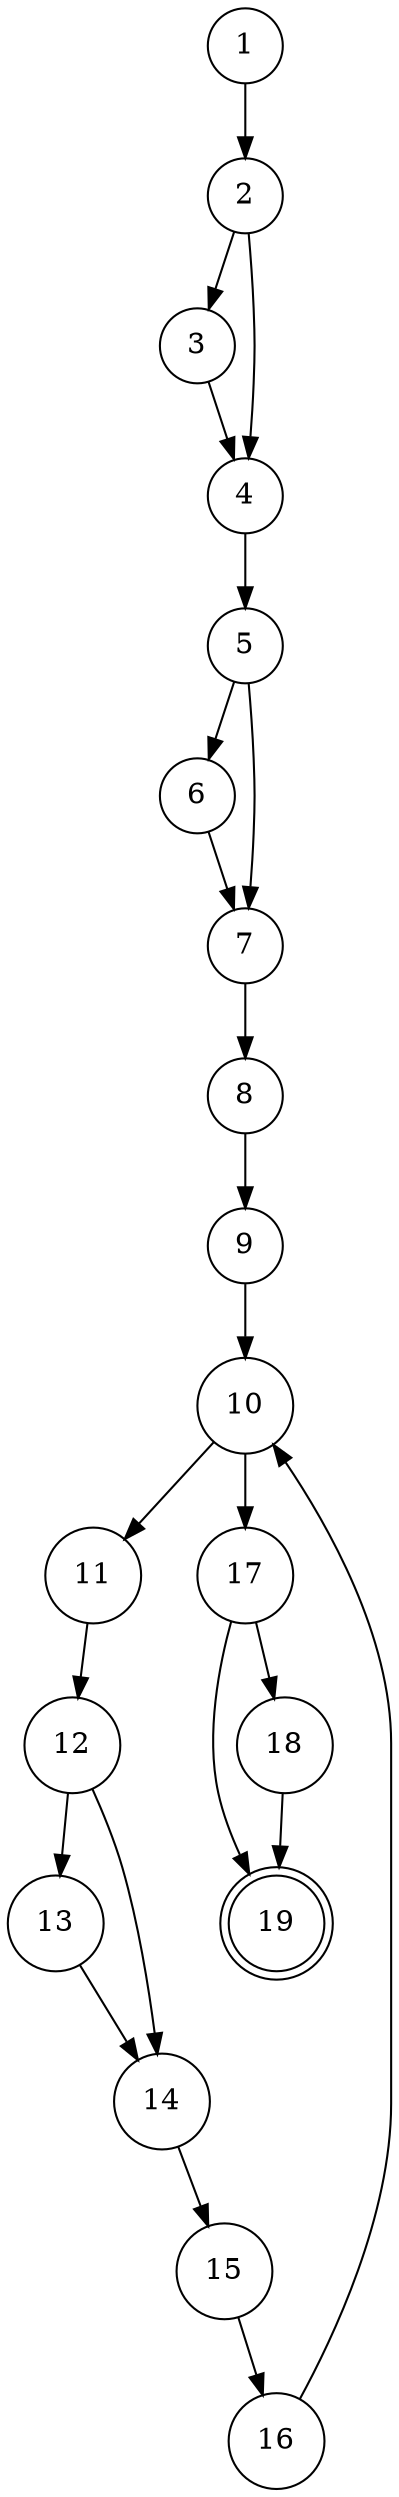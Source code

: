 digraph cfg{
node [shape = doublecircle] 19;
node [shape = circle];
/* definition of threadIdx.x at 1 */
/* definition of threadIdx.y at 1 */
/* definition of threadIdx.z at 1 */
/* definition of blockIdx.x at 1 */
/* definition of blockIdx.y at 1 */
/* definition of blockIdx.z at 1 */
/* definition of blockDim.x at 1 */
/* definition of blockDim.y at 1 */
/* definition of blockDim.z at 1 */
/* definition of gridDim.x at 1 */
/* definition of gridDim.y at 1 */
/* definition of gridDim.z at 1 */
/* definition of idata at 6 */
/* definition of stride at 9 */
/* definition of idata at 13 */
/* definition of d_odata at 18 */
/* definition of d_idata at 1 */
/* definition of d_odata at 1 */
/* definition of size at 1 */
/* definition of tid at 1 */
/* definition of idx at 1 */
/* definition of idata at 4 */
/* definition of stride at 9 */
/* definition of index at 11 */
/* cusage of threadIdx.x at 1 */
/* cusage of blockIdx.x at 1 */
/* cusage of blockDim.x at 1 */
/* cusage of threadIdx.x at 1 */
/* cusage of d_idata at 4 */
/* cusage of blockIdx.x at 4 */
/* cusage of blockDim.x at 4 */
/* cusage of tid at 5 */
/* cusage of tid at 6 */
/* cusage of blockDim.x at 10 */
/* cusage of stride at 16 */
/* cusage of stride at 11 */
/* cusage of tid at 11 */
/* cusage of blockDim.x at 12 */
/* cusage of idata at 13 */
/* cusage of idata at 13 */
/* cusage of index at 13 */
/* cusage of index at 13 */
/* cusage of stride at 13 */
/* cusage of tid at 17 */
/* cusage of idata at 18 */
/* cusage of blockIdx.x at 18 */
/* pusage of idx at 2 */
/* pusage of idx at 2 */
/* pusage of size at 2 */
/* pusage of size at 2 */
/* pusage of idata at 5 */
/* pusage of idata at 5 */
/* pusage of stride at 10 */
/* pusage of stride at 10 */
/* pusage of index at 12 */
/* pusage of index at 12 */
/* susage of d_idata at 19 */
/* susage of d_odata at 19 */
/* m_recv.0 of d_idata at 1 */
/* m_recv.0 of d_odata at 1 */
/* m_recv.0 of size at 1 */
/* m_send.0 of d_idata at 19 */
/* m_send.0 of d_odata at 19 */
/* global of d_idata at 0 */
/* global of d_odata at 0 */
/* global of size at 0 */
/* global of d_idata at 0 */
/* global of d_odata at 0 */
/* global of size at 0 */
1 -> 2;
2 -> 3;
3 -> 4;
2 -> 4;
4 -> 5;
5 -> 6;
6 -> 7;
5 -> 7;
7 -> 8;
8 -> 9;
9 -> 10;
10 -> 11;
11 -> 12;
12 -> 13;
13 -> 14;
12 -> 14;
14 -> 15;
15 -> 16;
16 -> 10;
10 -> 17;
17 -> 18;
18 -> 19;
17 -> 19;
}